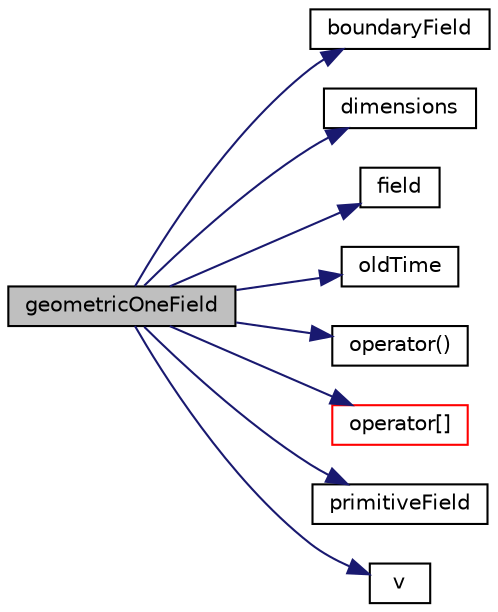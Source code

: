 digraph "geometricOneField"
{
  bgcolor="transparent";
  edge [fontname="Helvetica",fontsize="10",labelfontname="Helvetica",labelfontsize="10"];
  node [fontname="Helvetica",fontsize="10",shape=record];
  rankdir="LR";
  Node1 [label="geometricOneField",height=0.2,width=0.4,color="black", fillcolor="grey75", style="filled", fontcolor="black"];
  Node1 -> Node2 [color="midnightblue",fontsize="10",style="solid",fontname="Helvetica"];
  Node2 [label="boundaryField",height=0.2,width=0.4,color="black",URL="$a00935.html#ac41ec55b5752a0c1fc174a7fb6b66f29"];
  Node1 -> Node3 [color="midnightblue",fontsize="10",style="solid",fontname="Helvetica"];
  Node3 [label="dimensions",height=0.2,width=0.4,color="black",URL="$a00935.html#a6098093e7de06370342a85cfae8b31f5"];
  Node1 -> Node4 [color="midnightblue",fontsize="10",style="solid",fontname="Helvetica"];
  Node4 [label="field",height=0.2,width=0.4,color="black",URL="$a00935.html#a90b2410a27092cda408590eaa3b57f8c"];
  Node1 -> Node5 [color="midnightblue",fontsize="10",style="solid",fontname="Helvetica"];
  Node5 [label="oldTime",height=0.2,width=0.4,color="black",URL="$a00935.html#a823ac6ba0c0d49bda81266c19c9537d7"];
  Node1 -> Node6 [color="midnightblue",fontsize="10",style="solid",fontname="Helvetica"];
  Node6 [label="operator()",height=0.2,width=0.4,color="black",URL="$a00935.html#aafb5869a23cf4f27b825cc2ba08fa2a4"];
  Node1 -> Node7 [color="midnightblue",fontsize="10",style="solid",fontname="Helvetica"];
  Node7 [label="operator[]",height=0.2,width=0.4,color="red",URL="$a00935.html#aad169ab916a039635f1cb3c8848d4c89"];
  Node1 -> Node8 [color="midnightblue",fontsize="10",style="solid",fontname="Helvetica"];
  Node8 [label="primitiveField",height=0.2,width=0.4,color="black",URL="$a00935.html#a9c5c758f75ff06c3276b85173042c084"];
  Node1 -> Node9 [color="midnightblue",fontsize="10",style="solid",fontname="Helvetica"];
  Node9 [label="v",height=0.2,width=0.4,color="black",URL="$a00935.html#a3b085cd2df92be4c0883885f213b3131"];
}
